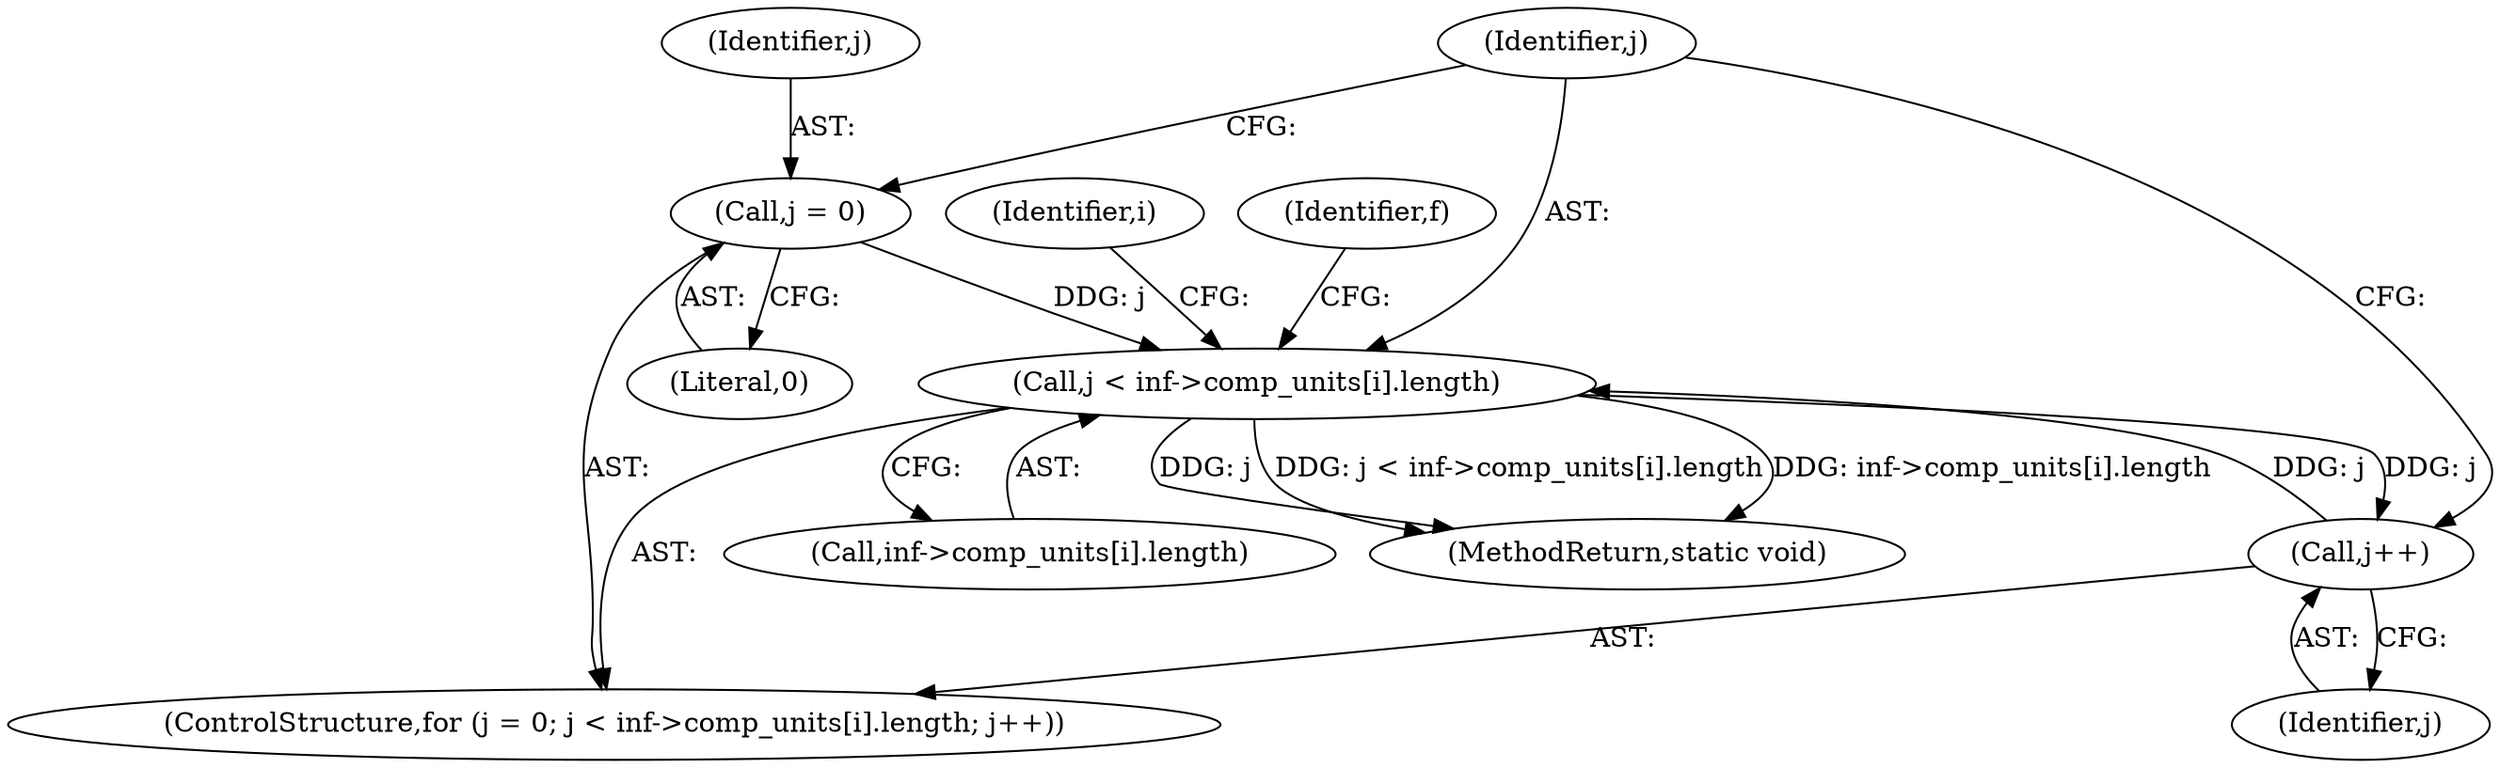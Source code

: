 digraph "0_radare2_2ca9ab45891b6ae8e32b6c28c81eebca059cbe5d@array" {
"1000200" [label="(Call,j < inf->comp_units[i].length)"];
"1000209" [label="(Call,j++)"];
"1000200" [label="(Call,j < inf->comp_units[i].length)"];
"1000197" [label="(Call,j = 0)"];
"1000210" [label="(Identifier,j)"];
"1000199" [label="(Literal,0)"];
"1000196" [label="(ControlStructure,for (j = 0; j < inf->comp_units[i].length; j++))"];
"1000127" [label="(Identifier,i)"];
"1000213" [label="(Identifier,f)"];
"1000200" [label="(Call,j < inf->comp_units[i].length)"];
"1000202" [label="(Call,inf->comp_units[i].length)"];
"1000197" [label="(Call,j = 0)"];
"1000209" [label="(Call,j++)"];
"1000201" [label="(Identifier,j)"];
"1000198" [label="(Identifier,j)"];
"1000337" [label="(MethodReturn,static void)"];
"1000200" -> "1000196"  [label="AST: "];
"1000200" -> "1000202"  [label="CFG: "];
"1000201" -> "1000200"  [label="AST: "];
"1000202" -> "1000200"  [label="AST: "];
"1000213" -> "1000200"  [label="CFG: "];
"1000127" -> "1000200"  [label="CFG: "];
"1000200" -> "1000337"  [label="DDG: j < inf->comp_units[i].length"];
"1000200" -> "1000337"  [label="DDG: inf->comp_units[i].length"];
"1000200" -> "1000337"  [label="DDG: j"];
"1000209" -> "1000200"  [label="DDG: j"];
"1000197" -> "1000200"  [label="DDG: j"];
"1000200" -> "1000209"  [label="DDG: j"];
"1000209" -> "1000196"  [label="AST: "];
"1000209" -> "1000210"  [label="CFG: "];
"1000210" -> "1000209"  [label="AST: "];
"1000201" -> "1000209"  [label="CFG: "];
"1000197" -> "1000196"  [label="AST: "];
"1000197" -> "1000199"  [label="CFG: "];
"1000198" -> "1000197"  [label="AST: "];
"1000199" -> "1000197"  [label="AST: "];
"1000201" -> "1000197"  [label="CFG: "];
}
